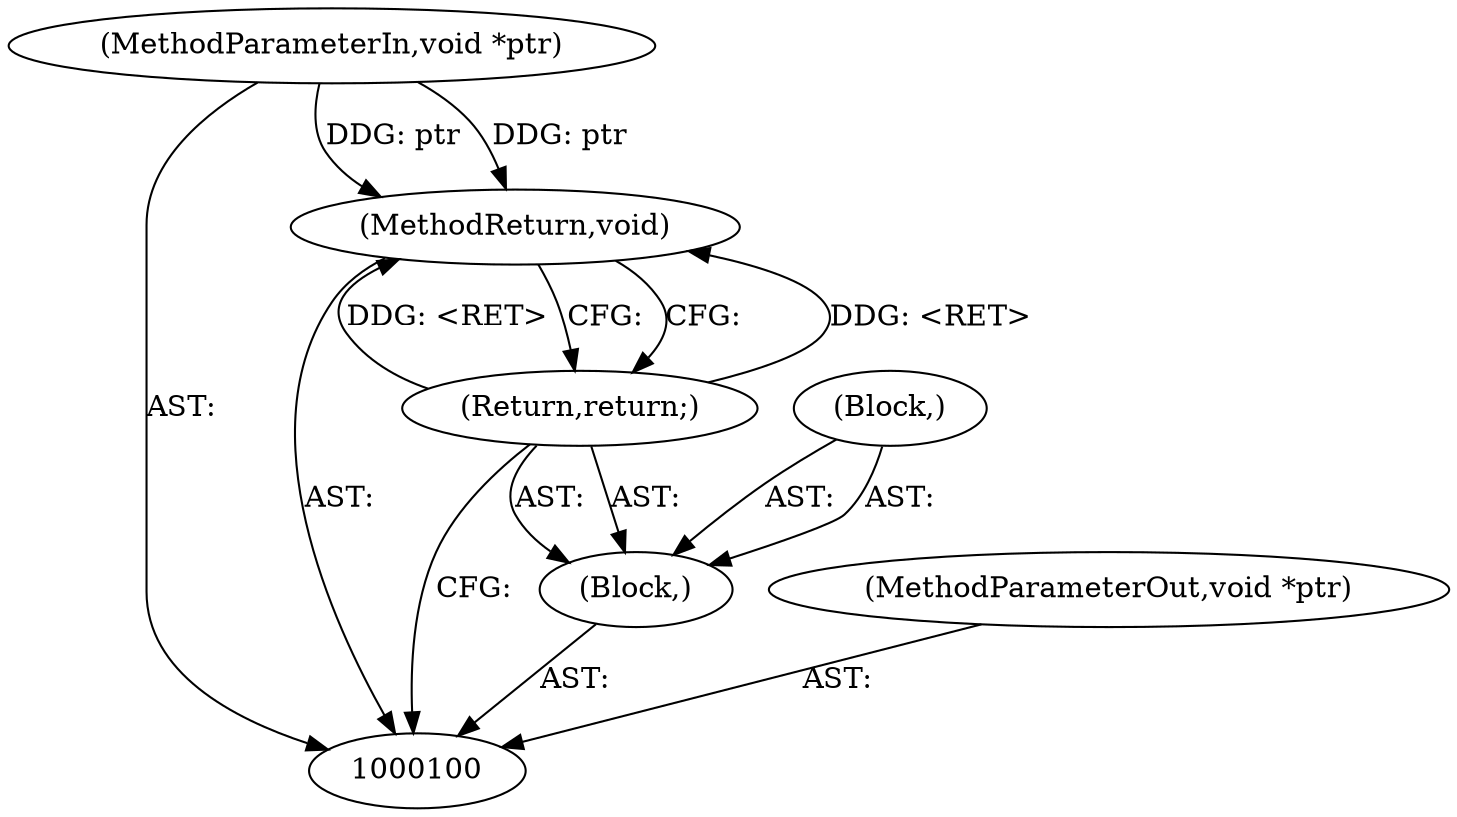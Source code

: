 digraph "0_linux_6062a8dc0517bce23e3c2f7d2fea5e22411269a3_17" {
"1000105" [label="(MethodReturn,void)"];
"1000101" [label="(MethodParameterIn,void *ptr)"];
"1000109" [label="(MethodParameterOut,void *ptr)"];
"1000102" [label="(Block,)"];
"1000103" [label="(Return,return;)"];
"1000104" [label="(Block,)"];
"1000105" -> "1000100"  [label="AST: "];
"1000105" -> "1000103"  [label="CFG: "];
"1000103" -> "1000105"  [label="DDG: <RET>"];
"1000101" -> "1000105"  [label="DDG: ptr"];
"1000101" -> "1000100"  [label="AST: "];
"1000101" -> "1000105"  [label="DDG: ptr"];
"1000109" -> "1000100"  [label="AST: "];
"1000102" -> "1000100"  [label="AST: "];
"1000103" -> "1000102"  [label="AST: "];
"1000104" -> "1000102"  [label="AST: "];
"1000103" -> "1000102"  [label="AST: "];
"1000103" -> "1000100"  [label="CFG: "];
"1000105" -> "1000103"  [label="CFG: "];
"1000103" -> "1000105"  [label="DDG: <RET>"];
"1000104" -> "1000102"  [label="AST: "];
}
